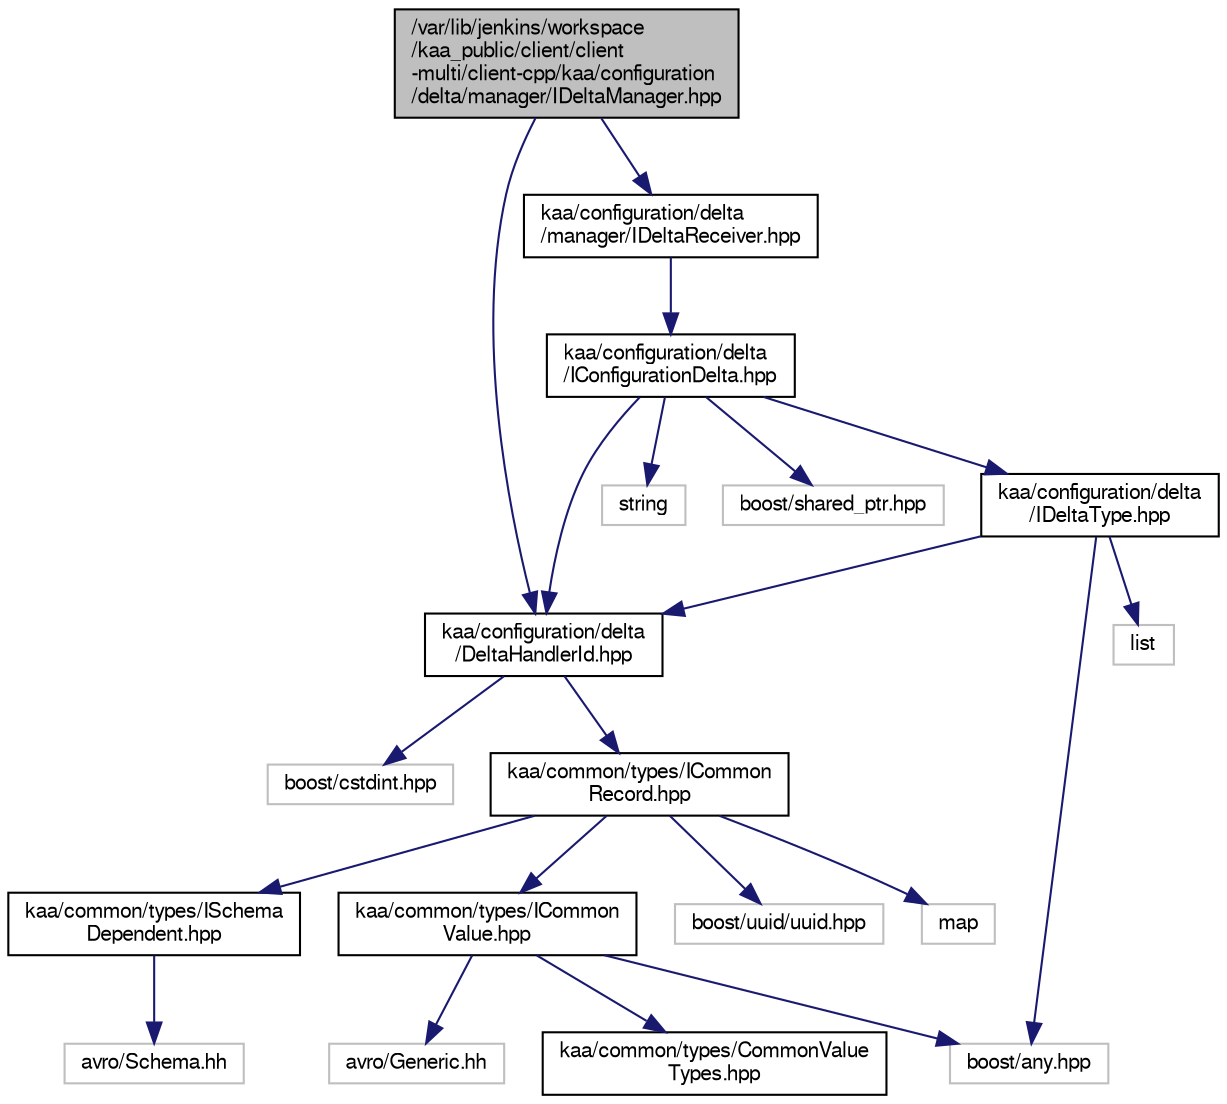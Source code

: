 digraph "/var/lib/jenkins/workspace/kaa_public/client/client-multi/client-cpp/kaa/configuration/delta/manager/IDeltaManager.hpp"
{
  bgcolor="transparent";
  edge [fontname="FreeSans",fontsize="10",labelfontname="FreeSans",labelfontsize="10"];
  node [fontname="FreeSans",fontsize="10",shape=record];
  Node1 [label="/var/lib/jenkins/workspace\l/kaa_public/client/client\l-multi/client-cpp/kaa/configuration\l/delta/manager/IDeltaManager.hpp",height=0.2,width=0.4,color="black", fillcolor="grey75", style="filled" fontcolor="black"];
  Node1 -> Node2 [color="midnightblue",fontsize="10",style="solid",fontname="FreeSans"];
  Node2 [label="kaa/configuration/delta\l/DeltaHandlerId.hpp",height=0.2,width=0.4,color="black",URL="$DeltaHandlerId_8hpp.html"];
  Node2 -> Node3 [color="midnightblue",fontsize="10",style="solid",fontname="FreeSans"];
  Node3 [label="boost/cstdint.hpp",height=0.2,width=0.4,color="grey75"];
  Node2 -> Node4 [color="midnightblue",fontsize="10",style="solid",fontname="FreeSans"];
  Node4 [label="kaa/common/types/ICommon\lRecord.hpp",height=0.2,width=0.4,color="black",URL="$ICommonRecord_8hpp.html"];
  Node4 -> Node5 [color="midnightblue",fontsize="10",style="solid",fontname="FreeSans"];
  Node5 [label="kaa/common/types/ISchema\lDependent.hpp",height=0.2,width=0.4,color="black",URL="$ISchemaDependent_8hpp.html"];
  Node5 -> Node6 [color="midnightblue",fontsize="10",style="solid",fontname="FreeSans"];
  Node6 [label="avro/Schema.hh",height=0.2,width=0.4,color="grey75"];
  Node4 -> Node7 [color="midnightblue",fontsize="10",style="solid",fontname="FreeSans"];
  Node7 [label="kaa/common/types/ICommon\lValue.hpp",height=0.2,width=0.4,color="black",URL="$ICommonValue_8hpp.html"];
  Node7 -> Node8 [color="midnightblue",fontsize="10",style="solid",fontname="FreeSans"];
  Node8 [label="avro/Generic.hh",height=0.2,width=0.4,color="grey75"];
  Node7 -> Node9 [color="midnightblue",fontsize="10",style="solid",fontname="FreeSans"];
  Node9 [label="boost/any.hpp",height=0.2,width=0.4,color="grey75"];
  Node7 -> Node10 [color="midnightblue",fontsize="10",style="solid",fontname="FreeSans"];
  Node10 [label="kaa/common/types/CommonValue\lTypes.hpp",height=0.2,width=0.4,color="black",URL="$CommonValueTypes_8hpp.html"];
  Node4 -> Node11 [color="midnightblue",fontsize="10",style="solid",fontname="FreeSans"];
  Node11 [label="boost/uuid/uuid.hpp",height=0.2,width=0.4,color="grey75"];
  Node4 -> Node12 [color="midnightblue",fontsize="10",style="solid",fontname="FreeSans"];
  Node12 [label="map",height=0.2,width=0.4,color="grey75"];
  Node1 -> Node13 [color="midnightblue",fontsize="10",style="solid",fontname="FreeSans"];
  Node13 [label="kaa/configuration/delta\l/manager/IDeltaReceiver.hpp",height=0.2,width=0.4,color="black",URL="$IDeltaReceiver_8hpp.html"];
  Node13 -> Node14 [color="midnightblue",fontsize="10",style="solid",fontname="FreeSans"];
  Node14 [label="kaa/configuration/delta\l/IConfigurationDelta.hpp",height=0.2,width=0.4,color="black",URL="$IConfigurationDelta_8hpp.html"];
  Node14 -> Node15 [color="midnightblue",fontsize="10",style="solid",fontname="FreeSans"];
  Node15 [label="string",height=0.2,width=0.4,color="grey75"];
  Node14 -> Node16 [color="midnightblue",fontsize="10",style="solid",fontname="FreeSans"];
  Node16 [label="boost/shared_ptr.hpp",height=0.2,width=0.4,color="grey75"];
  Node14 -> Node17 [color="midnightblue",fontsize="10",style="solid",fontname="FreeSans"];
  Node17 [label="kaa/configuration/delta\l/IDeltaType.hpp",height=0.2,width=0.4,color="black",URL="$IDeltaType_8hpp.html"];
  Node17 -> Node18 [color="midnightblue",fontsize="10",style="solid",fontname="FreeSans"];
  Node18 [label="list",height=0.2,width=0.4,color="grey75"];
  Node17 -> Node9 [color="midnightblue",fontsize="10",style="solid",fontname="FreeSans"];
  Node17 -> Node2 [color="midnightblue",fontsize="10",style="solid",fontname="FreeSans"];
  Node14 -> Node2 [color="midnightblue",fontsize="10",style="solid",fontname="FreeSans"];
}
